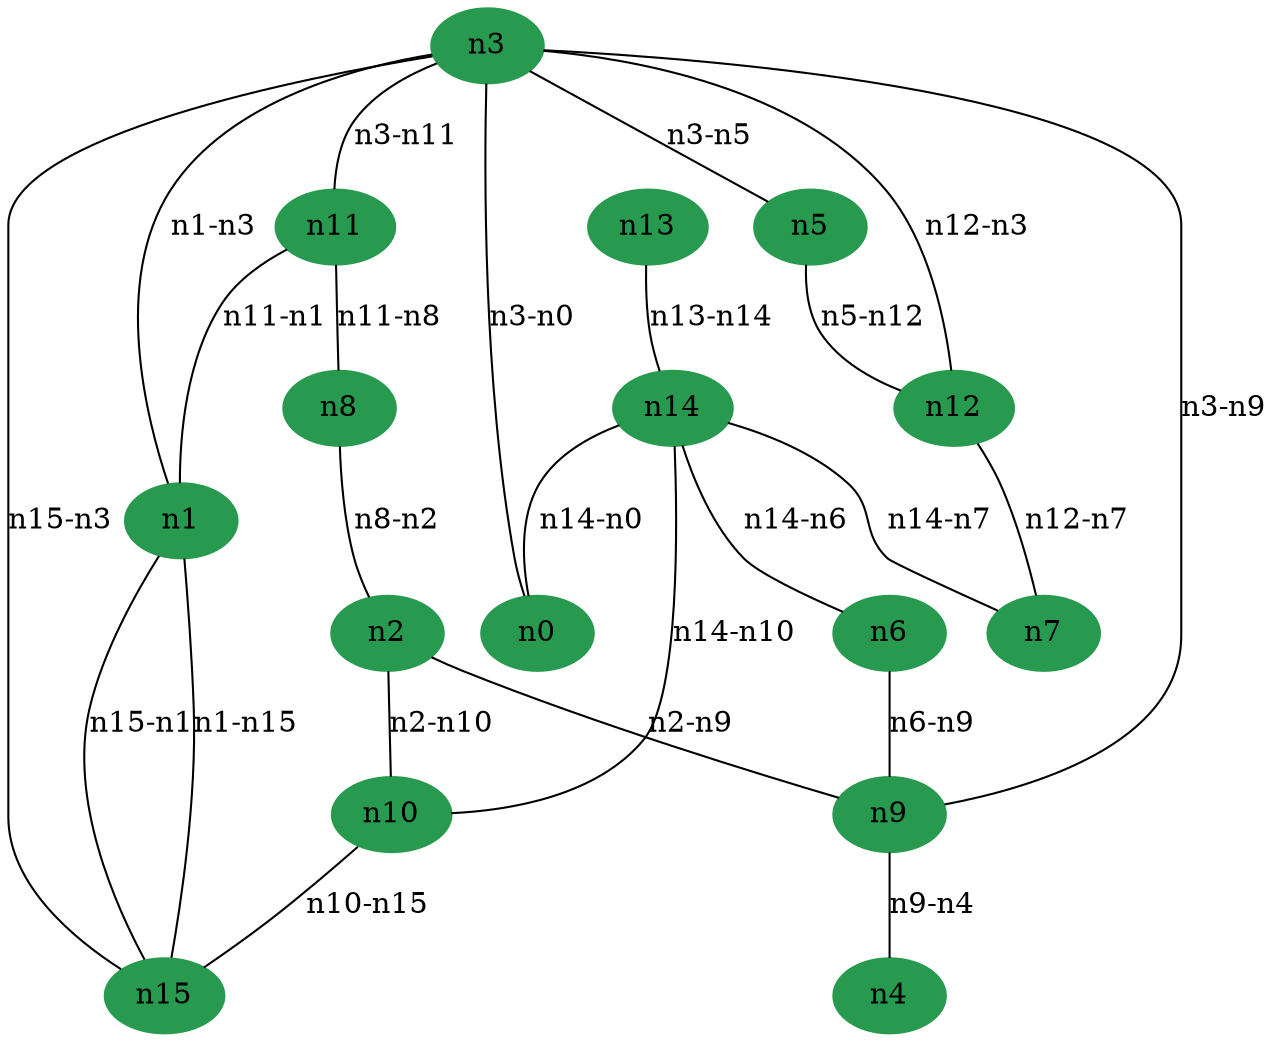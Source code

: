 graph{
	node[style="filled", color="#279A4F"]
	0[label="cpuOffloading - request:288.81 - limit:399.20", label="n0"];
	1[label="cpuOffloading - request:97.60 - limit:171.41", label="n1"];
	2[label="cpuOffloading - request:342.80 - limit:351.89", label="n2"];
	3[label="cpuOffloading - request:71.73 - limit:99.99", label="n3"];
	4[label="cpuOffloading - request:257.12 - limit:352.60", label="n4"];
	5[label="cpuOffloading - request:214.77 - limit:381.50", label="n5"];
	6[label="cpuOffloading - request:336.42 - limit:379.26", label="n6"];
	7[label="cpuOffloading - request:367.29 - limit:368.95", label="n7"];
	8[label="cpuOffloading - request:170.59 - limit:325.46", label="n8"];
	9[label="cpuOffloading - request:313.67 - limit:392.87", label="n9"];
	10[label="cpuOffloading - request:100.88 - limit:332.62", label="n10"];
	11[label="cpuOffloading - request:327.80 - limit:373.00", label="n11"];
	12[label="cpuOffloading - request:260.14 - limit:378.46", label="n12"];
	13[label="cpuOffloading - request:207.05 - limit:232.05", label="n13"];
	14[label="cpuOffloading - request:291.22 - limit:308.57", label="n14"];
	15[label="cpuOffloading - request:260.90 - limit:354.55", label="n15"];
	3 -- 9[label="latency - value:75.48", label="n3-n9"];
	11 -- 1[label="latency - value:33.68", label="n11-n1"];
	9 -- 4[label="latency - value:41.41", label="n9-n4"];
	11 -- 8[label="latency - value:65.30", label="n11-n8"];
	5 -- 12[label="latency - value:58.73", label="n5-n12"];
	12 -- 3[label="latency - value:14.98", label="n12-n3"];
	10 -- 15[label="latency - value:52.74", label="n10-n15"];
	3 -- 0[label="latency - value:47.56", label="n3-n0"];
	14 -- 0[label="latency - value:40.90", label="n14-n0"];
	3 -- 11[label="latency - value:74.80", label="n3-n11"];
	14 -- 6[label="latency - value:61.96", label="n14-n6"];
	14 -- 10[label="latency - value:45.00", label="n14-n10"];
	1 -- 3[label="latency - value:72.44", label="n1-n3"];
	8 -- 2[label="latency - value:9.59", label="n8-n2"];
	2 -- 9[label="latency - value:43.40", label="n2-n9"];
	15 -- 1[label="latency - value:11.47", label="n15-n1"];
	12 -- 7[label="latency - value:60.70", label="n12-n7"];
	14 -- 7[label="latency - value:29.11", label="n14-n7"];
	2 -- 10[label="latency - value:8.86", label="n2-n10"];
	15 -- 3[label="latency - value:27.89", label="n15-n3"];
	6 -- 9[label="latency - value:57.17", label="n6-n9"];
	3 -- 5[label="latency - value:21.46", label="n3-n5"];
	1 -- 15[label="latency - value:38.38", label="n1-n15"];
	13 -- 14[label="latency - value:67.83", label="n13-n14"];
}
